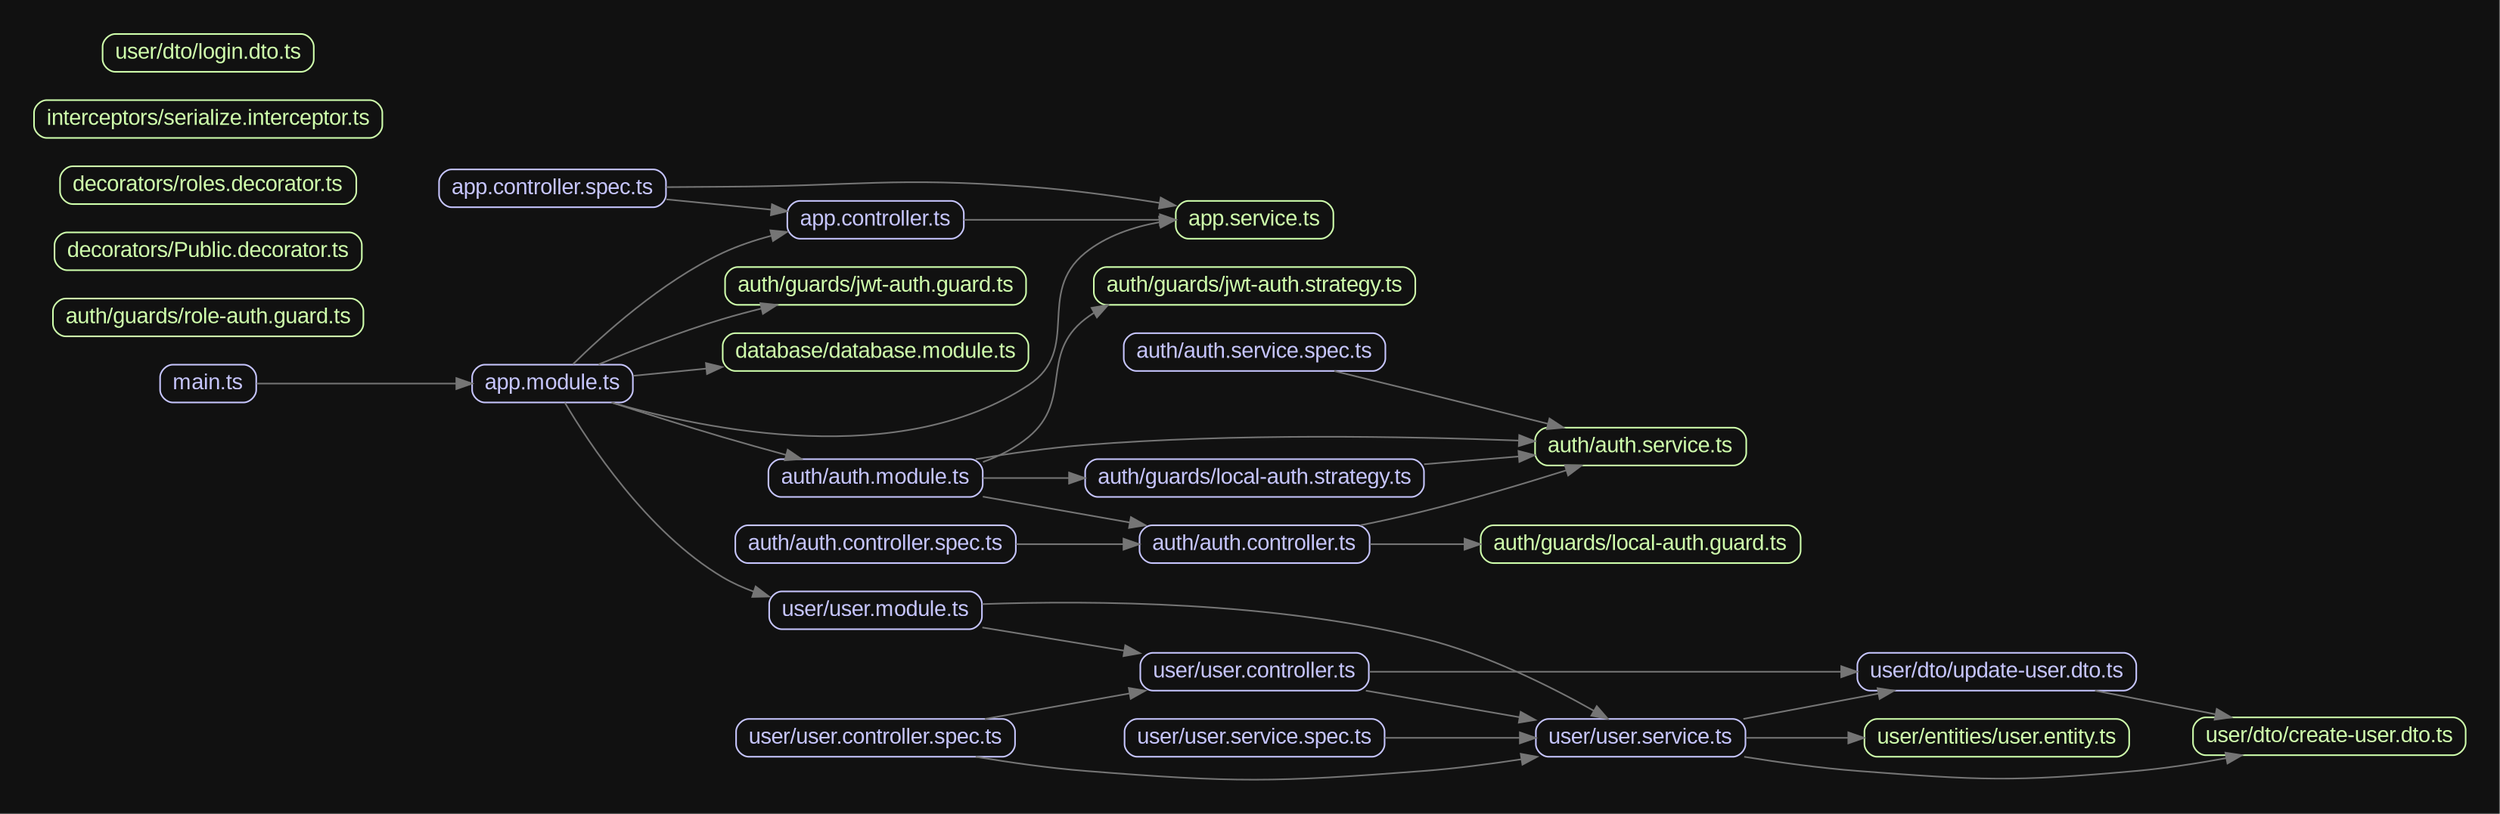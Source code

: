 digraph G {
	graph [bb="0,0,1540,473.47",
		bgcolor="#111111",
		layout=dot,
		overlap=false,
		pad=0.3,
		rankdir=LR
	];
	node [color="#c6c5fe",
		fontcolor="#c6c5fe",
		fontname=Arial,
		fontsize="14px",
		height=0,
		label="\N",
		shape=box,
		style=rounded
	];
	edge [color="#757575"];
	"app.controller.spec.ts"	[height=0.32986,
		pos="328.5,375.59",
		width=1.9931];
	"app.controller.ts"	[height=0.32986,
		pos="533.12,355.59",
		width=1.5451];
	"app.controller.spec.ts" -> "app.controller.ts"	[pos="e,477.09,361.02 400.65,368.57 421.82,366.48 444.92,364.2 465.77,362.14"];
	"app.service.ts"	[color="#cfffac",
		fontcolor="#cfffac",
		height=0.32986,
		pos="773.38,355.59",
		width=1.3785];
	"app.controller.spec.ts" -> "app.service.ts"	[pos="e,723.48,364.61 400.7,376.35 412.57,376.45 424.76,376.54 436.25,376.59 522.36,376.99 544.12,382.89 630,376.59 657.12,374.6 686.91,\
370.51 712.2,366.46"];
	"app.controller.ts" -> "app.service.ts"	[pos="e,723.36,355.59 589.08,355.59 625.82,355.59 674.17,355.59 711.98,355.59"];
	"app.module.ts"	[height=0.32986,
		pos="328.5,251.59",
		width=1.4097];
	"app.module.ts" -> "app.controller.ts"	[pos="e,477.24,347.95 341.4,263.84 359.93,282.16 397.56,316.46 436.25,334.59 445.6,338.97 455.89,342.45 466.16,345.22"];
	"app.module.ts" -> "app.service.ts"	[pos="e,723.48,355.57 366.94,239.28 427.72,221.77 549.21,197.32 630,250.59 663.91,272.95 634.43,309.04 666,334.59 679.02,345.13 695.84,\
350.88 712.24,353.89"];
	"auth/auth.module.ts"	[height=0.32986,
		pos="533.12,191.59",
		width=1.8785];
	"app.module.ts" -> "auth/auth.module.ts"	[pos="e,485.2,203.88 366.92,239.23 387.35,232.6 413.12,224.41 436.25,217.59 448.53,213.97 461.76,210.26 474.34,206.82"];
	"auth/guards/jwt-auth.guard.ts"	[color="#cfffac",
		fontcolor="#cfffac",
		height=0.32986,
		pos="533.12,313.59",
		width=2.6493];
	"app.module.ts" -> "auth/guards/jwt-auth.guard.ts"	[pos="e,469.37,301.27 358.09,263.93 379.35,272.77 409.25,284.5 436.25,292.59 443.38,294.73 450.86,296.74 458.38,298.62"];
	"database/database.module.ts"	[color="#cfffac",
		fontcolor="#cfffac",
		height=0.32986,
		pos="533.12,271.59",
		width=2.691];
	"app.module.ts" -> "database/database.module.ts"	[pos="e,435.95,262.1 379.59,256.53 393.36,257.89 408.84,259.42 424.52,260.97"];
	"user/user.module.ts"	[height=0.32986,
		pos="533.12,107.59",
		width=1.8681];
	"app.module.ts" -> "user/user.module.ts"	[pos="e,465.54,116.34 336.26,239.53 350.96,214.54 388.35,157.03 436.25,128.59 442.12,125.11 448.49,122.2 455.07,119.77"];
	"auth/auth.controller.ts"	[height=0.32986,
		pos="773.38,149.59",
		width=2.0139];
	"auth/auth.module.ts" -> "auth/auth.controller.ts"	[pos="e,702.56,161.9 601.12,179.78 629.19,174.83 662.07,169.03 691.48,163.85"];
	"auth/auth.service.ts"	[color="#cfffac",
		fontcolor="#cfffac",
		height=0.32986,
		pos="1017.8,211.59",
		width=1.8472];
	"auth/auth.module.ts" -> "auth/auth.service.ts"	[pos="e,951.01,214.98 598.61,203.94 619.97,207.48 643.93,210.84 666,212.59 760.07,220.03 868.77,218.1 939.92,215.41"];
	"auth/guards/jwt-auth.strategy.ts"	[color="#cfffac",
		fontcolor="#cfffac",
		height=0.32986,
		pos="773.38,313.59",
		width=2.8264];
	"auth/auth.module.ts" -> "auth/guards/jwt-auth.strategy.ts"	[pos="e,679.97,301.22 601.2,201.79 611.6,205.54 621.65,210.64 630,217.59 658.42,241.24 636.77,269.95 666,292.59 667.35,293.63 668.74,294.63 \
670.16,295.58"];
	"auth/guards/local-auth.strategy.ts"	[height=0.32986,
		pos="773.38,191.59",
		width=2.9826];
	"auth/auth.module.ts" -> "auth/guards/local-auth.strategy.ts"	[pos="e,665.76,191.59 601.12,191.59 617.77,191.59 636.1,191.59 654.39,191.59"];
	"user/user.controller.ts"	[height=0.32986,
		pos="773.38,68.59",
		width=2.0035];
	"user/user.module.ts" -> "user/user.controller.ts"	[pos="e,701.12,80.253 600.81,96.675 628.52,92.139 660.96,86.829 690.12,82.054"];
	"user/user.service.ts"	[height=0.32986,
		pos="1017.8,26.59",
		width=1.8368];
	"user/user.module.ts" -> "user/user.service.ts"	[pos="e,996.91,38.749 600.7,111.55 671.3,114.05 785.56,113.17 880.75,89.59 919.33,80.034 960.28,59.457 987.04,44.41"];
	"auth/auth.controller.spec.ts"	[height=0.32986,
		pos="533.12,149.59",
		width=2.4618];
	"auth/auth.controller.spec.ts" -> "auth/auth.controller.ts"	[pos="e,700.66,149.59 622.16,149.59 644.07,149.59 667.49,149.59 689.16,149.59"];
	"auth/auth.controller.ts" -> "auth/auth.service.ts"	[pos="e,979.5,199.29 842.12,161.93 855,164.57 868.33,167.5 880.75,170.59 910.28,177.94 942.93,187.72 968.84,195.89"];
	"auth/guards/local-auth.guard.ts"	[color="#cfffac",
		fontcolor="#cfffac",
		height=0.32986,
		pos="1017.8,149.59",
		width=2.8056];
	"auth/auth.controller.ts" -> "auth/guards/local-auth.guard.ts"	[pos="e,916.46,149.59 846.11,149.59 864.63,149.59 885.02,149.59 905.05,149.59"];
	"auth/guards/local-auth.strategy.ts" -> "auth/auth.service.ts"	[pos="e,950.83,206.15 881.04,200.39 900.7,202.01 920.89,203.68 939.48,205.21"];
	"auth/auth.service.spec.ts"	[height=0.32986,
		pos="773.38,271.59",
		width=2.2951];
	"auth/auth.service.spec.ts" -> "auth/auth.service.ts"	[pos="e,967.66,223.93 824.98,259.28 842.63,254.97 862.57,250.08 880.75,245.59 905.63,239.44 933.06,232.59 956.73,226.67"];
	"auth/guards/role-auth.guard.ts"	[color="#cfffac",
		fontcolor="#cfffac",
		height=0.32986,
		pos="110.38,293.59",
		width=2.7326];
	"decorators/Public.decorator.ts"	[color="#cfffac",
		fontcolor="#cfffac",
		height=0.32986,
		pos="110.38,335.59",
		width=2.7014];
	"decorators/roles.decorator.ts"	[color="#cfffac",
		fontcolor="#cfffac",
		height=0.32986,
		pos="110.38,377.59",
		width=2.5972];
	"interceptors/serialize.interceptor.ts"	[color="#cfffac",
		fontcolor="#cfffac",
		height=0.32986,
		pos="110.38,419.59",
		width=3.066];
	"main.ts"	[height=0.32986,
		pos="110.38,251.59",
		width=0.83681];
	"main.ts" -> "app.module.ts"	[pos="e,277.56,251.59 140.97,251.59 173.03,251.59 225.07,251.59 266.05,251.59"];
	"user/dto/create-user.dto.ts"	[color="#cfffac",
		fontcolor="#cfffac",
		height=0.32986,
		pos="1453.6,27.59",
		width=2.3993];
	"user/dto/login.dto.ts"	[color="#cfffac",
		fontcolor="#cfffac",
		height=0.32986,
		pos="110.38,461.59",
		width=1.8576];
	"user/dto/update-user.dto.ts"	[height=0.32986,
		pos="1243,68.59",
		width=2.4514];
	"user/dto/update-user.dto.ts" -> "user/dto/create-user.dto.ts"	[pos="e,1389.9,39.922 1306.9,56.233 1329.6,51.775 1355.4,46.704 1378.9,42.081"];
	"user/entities/user.entity.ts"	[color="#cfffac",
		fontcolor="#cfffac",
		height=0.32986,
		pos="1243,26.59",
		width=2.3264];
	"user/user.controller.spec.ts"	[height=0.32986,
		pos="533.12,26.59",
		width=2.4514];
	"user/user.controller.spec.ts" -> "user/user.controller.ts"	[pos="e,702.27,56.232 604.32,38.964 631.58,43.771 662.99,49.307 691.22,54.283"];
	"user/user.controller.spec.ts" -> "user/user.service.ts"	[pos="e,951.27,14.403 598.61,14.236 619.97,10.702 643.93,7.3365 666,5.5901 761.15,-1.9381 785.59,-1.7139 880.75,5.5901 900.07,7.0726 920.79,\
9.7228 940.09,12.652"];
	"user/user.controller.ts" -> "user/dto/update-user.dto.ts"	[pos="e,1154.5,68.59 845.91,68.59 925.32,68.59 1054,68.59 1143.1,68.59"];
	"user/user.controller.ts" -> "user/user.service.ts"	[pos="e,951.23,37.944 845.78,56.216 875.38,51.088 909.76,45.129 939.9,39.906"];
	"user/user.service.ts" -> "user/dto/create-user.dto.ts"	[pos="e,1396.4,15.233 1084.2,14.403 1106.5,10.808 1131.6,7.3636 1154.8,5.5901 1233,-0.41291 1253.1,-1.4334 1331.2,5.5901 1348.8,7.1709 \
1367.7,10.015 1385.2,13.145"];
	"user/user.service.ts" -> "user/dto/update-user.dto.ts"	[pos="e,1176.5,56.273 1084.2,38.908 1109.7,43.694 1139,49.211 1165.4,54.18"];
	"user/user.service.ts" -> "user/entities/user.entity.ts"	[pos="e,1159,26.59 1084.2,26.59 1104.1,26.59 1126.3,26.59 1147.6,26.59"];
	"user/user.service.spec.ts"	[height=0.32986,
		pos="773.38,26.59",
		width=2.2847];
	"user/user.service.spec.ts" -> "user/user.service.ts"	[pos="e,951.44,26.59 856.09,26.59 883.27,26.59 913.42,26.59 940.19,26.59"];
}
